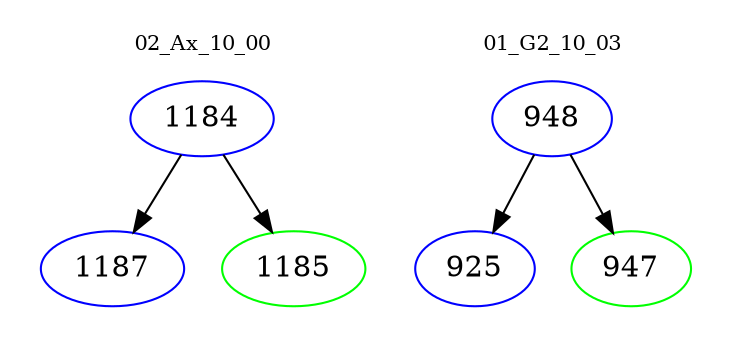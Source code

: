 digraph{
subgraph cluster_0 {
color = white
label = "02_Ax_10_00";
fontsize=10;
T0_1184 [label="1184", color="blue"]
T0_1184 -> T0_1187 [color="black"]
T0_1187 [label="1187", color="blue"]
T0_1184 -> T0_1185 [color="black"]
T0_1185 [label="1185", color="green"]
}
subgraph cluster_1 {
color = white
label = "01_G2_10_03";
fontsize=10;
T1_948 [label="948", color="blue"]
T1_948 -> T1_925 [color="black"]
T1_925 [label="925", color="blue"]
T1_948 -> T1_947 [color="black"]
T1_947 [label="947", color="green"]
}
}
